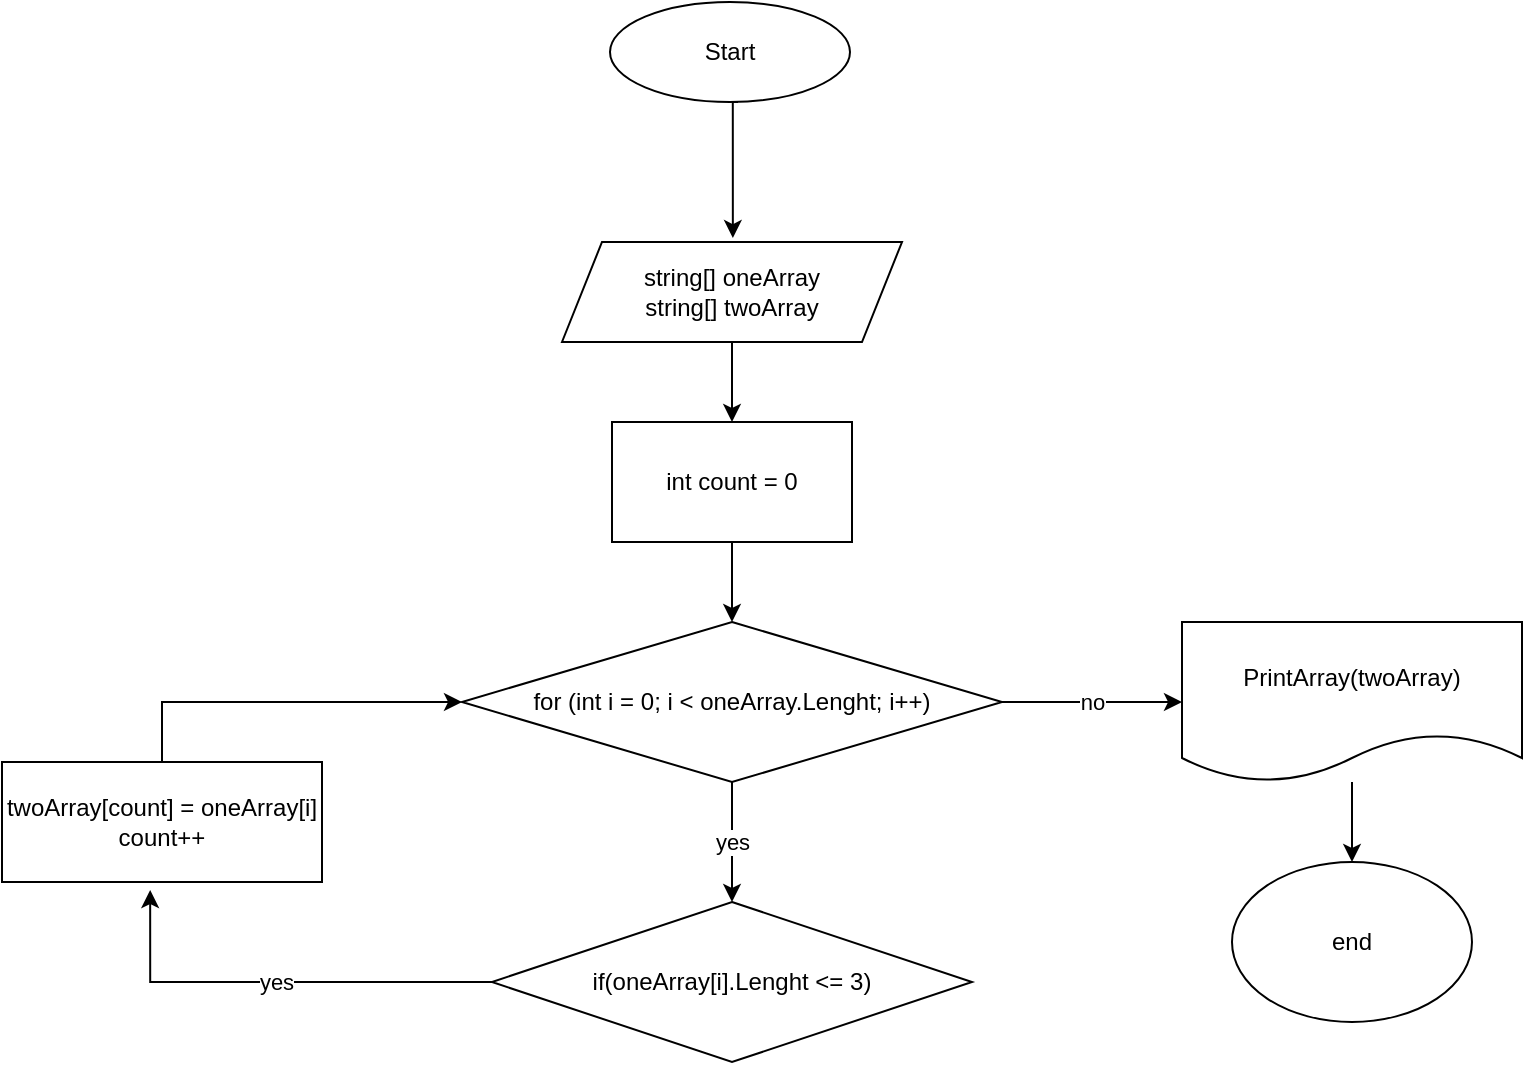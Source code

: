 <mxfile version="20.6.0" type="github">
  <diagram id="Qp-VQWpf0DSbihYRk-4Y" name="Страница 1">
    <mxGraphModel dx="872" dy="666" grid="1" gridSize="10" guides="1" tooltips="1" connect="1" arrows="1" fold="1" page="1" pageScale="1" pageWidth="827" pageHeight="1169" math="0" shadow="0">
      <root>
        <mxCell id="0" />
        <mxCell id="1" parent="0" />
        <mxCell id="x_L7BXRBEMguW8WGx2yB-3" style="edgeStyle=orthogonalEdgeStyle;rounded=0;orthogonalLoop=1;jettySize=auto;html=1;entryX=0.479;entryY=-0.033;entryDx=0;entryDy=0;entryPerimeter=0;" edge="1" parent="1">
          <mxGeometry relative="1" as="geometry">
            <mxPoint x="418" y="90" as="sourcePoint" />
            <mxPoint x="415.43" y="158.02" as="targetPoint" />
            <Array as="points">
              <mxPoint x="415" y="90" />
            </Array>
          </mxGeometry>
        </mxCell>
        <mxCell id="x_L7BXRBEMguW8WGx2yB-1" value="Start" style="ellipse;whiteSpace=wrap;html=1;" vertex="1" parent="1">
          <mxGeometry x="354" y="40" width="120" height="50" as="geometry" />
        </mxCell>
        <mxCell id="x_L7BXRBEMguW8WGx2yB-5" style="edgeStyle=orthogonalEdgeStyle;rounded=0;orthogonalLoop=1;jettySize=auto;html=1;entryX=0.5;entryY=0;entryDx=0;entryDy=0;" edge="1" parent="1" source="x_L7BXRBEMguW8WGx2yB-2" target="x_L7BXRBEMguW8WGx2yB-4">
          <mxGeometry relative="1" as="geometry" />
        </mxCell>
        <mxCell id="x_L7BXRBEMguW8WGx2yB-2" value="string[] oneArray&lt;br&gt;string[] twoArray&lt;br&gt;" style="shape=parallelogram;perimeter=parallelogramPerimeter;whiteSpace=wrap;html=1;fixedSize=1;" vertex="1" parent="1">
          <mxGeometry x="330" y="160" width="170" height="50" as="geometry" />
        </mxCell>
        <mxCell id="x_L7BXRBEMguW8WGx2yB-8" style="edgeStyle=orthogonalEdgeStyle;rounded=0;orthogonalLoop=1;jettySize=auto;html=1;entryX=0.5;entryY=0;entryDx=0;entryDy=0;" edge="1" parent="1" source="x_L7BXRBEMguW8WGx2yB-4" target="x_L7BXRBEMguW8WGx2yB-7">
          <mxGeometry relative="1" as="geometry" />
        </mxCell>
        <mxCell id="x_L7BXRBEMguW8WGx2yB-4" value="int count = 0" style="rounded=0;whiteSpace=wrap;html=1;" vertex="1" parent="1">
          <mxGeometry x="355" y="250" width="120" height="60" as="geometry" />
        </mxCell>
        <mxCell id="x_L7BXRBEMguW8WGx2yB-11" value="yes" style="edgeStyle=orthogonalEdgeStyle;rounded=0;orthogonalLoop=1;jettySize=auto;html=1;entryX=0.463;entryY=1.067;entryDx=0;entryDy=0;entryPerimeter=0;" edge="1" parent="1" source="x_L7BXRBEMguW8WGx2yB-6" target="x_L7BXRBEMguW8WGx2yB-10">
          <mxGeometry relative="1" as="geometry" />
        </mxCell>
        <mxCell id="x_L7BXRBEMguW8WGx2yB-6" value="if(oneArray[i].Lenght &amp;lt;= 3)" style="rhombus;whiteSpace=wrap;html=1;" vertex="1" parent="1">
          <mxGeometry x="295" y="490" width="240" height="80" as="geometry" />
        </mxCell>
        <mxCell id="x_L7BXRBEMguW8WGx2yB-9" value="yes" style="edgeStyle=orthogonalEdgeStyle;rounded=0;orthogonalLoop=1;jettySize=auto;html=1;entryX=0.5;entryY=0;entryDx=0;entryDy=0;" edge="1" parent="1" source="x_L7BXRBEMguW8WGx2yB-7" target="x_L7BXRBEMguW8WGx2yB-6">
          <mxGeometry relative="1" as="geometry" />
        </mxCell>
        <mxCell id="x_L7BXRBEMguW8WGx2yB-14" value="no" style="edgeStyle=orthogonalEdgeStyle;rounded=0;orthogonalLoop=1;jettySize=auto;html=1;entryX=0;entryY=0.5;entryDx=0;entryDy=0;" edge="1" parent="1" source="x_L7BXRBEMguW8WGx2yB-7" target="x_L7BXRBEMguW8WGx2yB-13">
          <mxGeometry relative="1" as="geometry" />
        </mxCell>
        <mxCell id="x_L7BXRBEMguW8WGx2yB-7" value="for (int i = 0; i &amp;lt; oneArray.Lenght; i++)" style="rhombus;whiteSpace=wrap;html=1;" vertex="1" parent="1">
          <mxGeometry x="280" y="350" width="270" height="80" as="geometry" />
        </mxCell>
        <mxCell id="x_L7BXRBEMguW8WGx2yB-12" style="edgeStyle=orthogonalEdgeStyle;rounded=0;orthogonalLoop=1;jettySize=auto;html=1;entryX=0;entryY=0.5;entryDx=0;entryDy=0;" edge="1" parent="1" source="x_L7BXRBEMguW8WGx2yB-10" target="x_L7BXRBEMguW8WGx2yB-7">
          <mxGeometry relative="1" as="geometry">
            <Array as="points">
              <mxPoint x="130" y="390" />
            </Array>
          </mxGeometry>
        </mxCell>
        <mxCell id="x_L7BXRBEMguW8WGx2yB-10" value="twoArray[count] = oneArray[i]&lt;br&gt;count++" style="rounded=0;whiteSpace=wrap;html=1;" vertex="1" parent="1">
          <mxGeometry x="50" y="420" width="160" height="60" as="geometry" />
        </mxCell>
        <mxCell id="x_L7BXRBEMguW8WGx2yB-16" style="edgeStyle=orthogonalEdgeStyle;rounded=0;orthogonalLoop=1;jettySize=auto;html=1;entryX=0.5;entryY=0;entryDx=0;entryDy=0;" edge="1" parent="1" source="x_L7BXRBEMguW8WGx2yB-13" target="x_L7BXRBEMguW8WGx2yB-15">
          <mxGeometry relative="1" as="geometry" />
        </mxCell>
        <mxCell id="x_L7BXRBEMguW8WGx2yB-13" value="PrintArray(twoArray)&lt;br&gt;" style="shape=document;whiteSpace=wrap;html=1;boundedLbl=1;" vertex="1" parent="1">
          <mxGeometry x="640" y="350" width="170" height="80" as="geometry" />
        </mxCell>
        <mxCell id="x_L7BXRBEMguW8WGx2yB-15" value="end" style="ellipse;whiteSpace=wrap;html=1;" vertex="1" parent="1">
          <mxGeometry x="665" y="470" width="120" height="80" as="geometry" />
        </mxCell>
      </root>
    </mxGraphModel>
  </diagram>
</mxfile>
